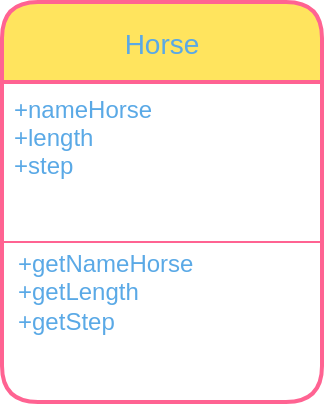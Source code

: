 <mxfile version="20.2.3" type="device"><diagram id="59xgz1FrUebnhesro7Ab" name="Trang-1"><mxGraphModel dx="994" dy="536" grid="1" gridSize="10" guides="1" tooltips="1" connect="1" arrows="1" fold="1" page="1" pageScale="1" pageWidth="827" pageHeight="1169" math="0" shadow="0"><root><mxCell id="0"/><mxCell id="1" parent="0"/><mxCell id="rA-miMshr8MuDG8nLHRB-24" value="Horse" style="swimlane;childLayout=stackLayout;horizontal=1;startSize=40;horizontalStack=0;rounded=1;fontSize=14;fontStyle=0;strokeWidth=2;resizeParent=0;resizeLast=1;shadow=0;dashed=0;align=center;fontColor=#5AA9E6;fillColor=#FFE45E;strokeColor=#FF6392;" vertex="1" parent="1"><mxGeometry x="334" y="100" width="160" height="200" as="geometry"/></mxCell><mxCell id="rA-miMshr8MuDG8nLHRB-25" value="+nameHorse&#10;+length&#10;+step" style="align=left;strokeColor=none;fillColor=none;spacingLeft=4;fontSize=12;verticalAlign=top;resizable=0;rotatable=0;part=1;fontColor=#5AA9E6;" vertex="1" parent="rA-miMshr8MuDG8nLHRB-24"><mxGeometry y="40" width="160" height="160" as="geometry"/></mxCell><mxCell id="rA-miMshr8MuDG8nLHRB-26" value="" style="endArrow=none;html=1;rounded=0;fontColor=#5AA9E6;exitX=0;exitY=0.5;exitDx=0;exitDy=0;entryX=1;entryY=0.5;entryDx=0;entryDy=0;strokeColor=#FF6392;" edge="1" parent="rA-miMshr8MuDG8nLHRB-24" source="rA-miMshr8MuDG8nLHRB-25" target="rA-miMshr8MuDG8nLHRB-25"><mxGeometry relative="1" as="geometry"><mxPoint x="40" y="260" as="sourcePoint"/><mxPoint x="200" y="260" as="targetPoint"/></mxGeometry></mxCell><mxCell id="rA-miMshr8MuDG8nLHRB-32" value="+getNameHorse&lt;br&gt;+getLength&lt;br&gt;+getStep" style="text;html=1;strokeColor=none;fillColor=none;align=left;verticalAlign=middle;whiteSpace=wrap;rounded=0;fontColor=#5AA9E6;" vertex="1" parent="1"><mxGeometry x="340" y="220" width="160" height="50" as="geometry"/></mxCell></root></mxGraphModel></diagram></mxfile>